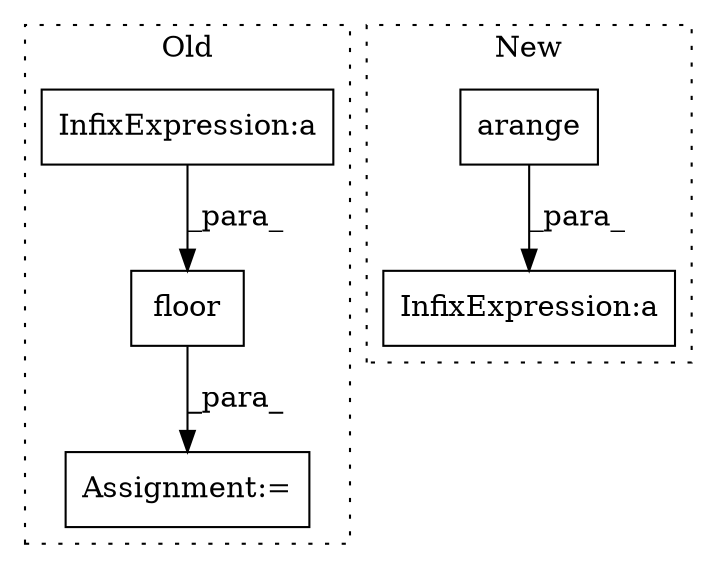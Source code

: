digraph G {
subgraph cluster0 {
1 [label="floor" a="32" s="2648,2677" l="6,1" shape="box"];
3 [label="InfixExpression:a" a="27" s="2666" l="3" shape="box"];
5 [label="Assignment:=" a="7" s="2788" l="28" shape="box"];
label = "Old";
style="dotted";
}
subgraph cluster1 {
2 [label="arange" a="32" s="2626,2679" l="7,1" shape="box"];
4 [label="InfixExpression:a" a="27" s="2680" l="3" shape="box"];
label = "New";
style="dotted";
}
1 -> 5 [label="_para_"];
2 -> 4 [label="_para_"];
3 -> 1 [label="_para_"];
}